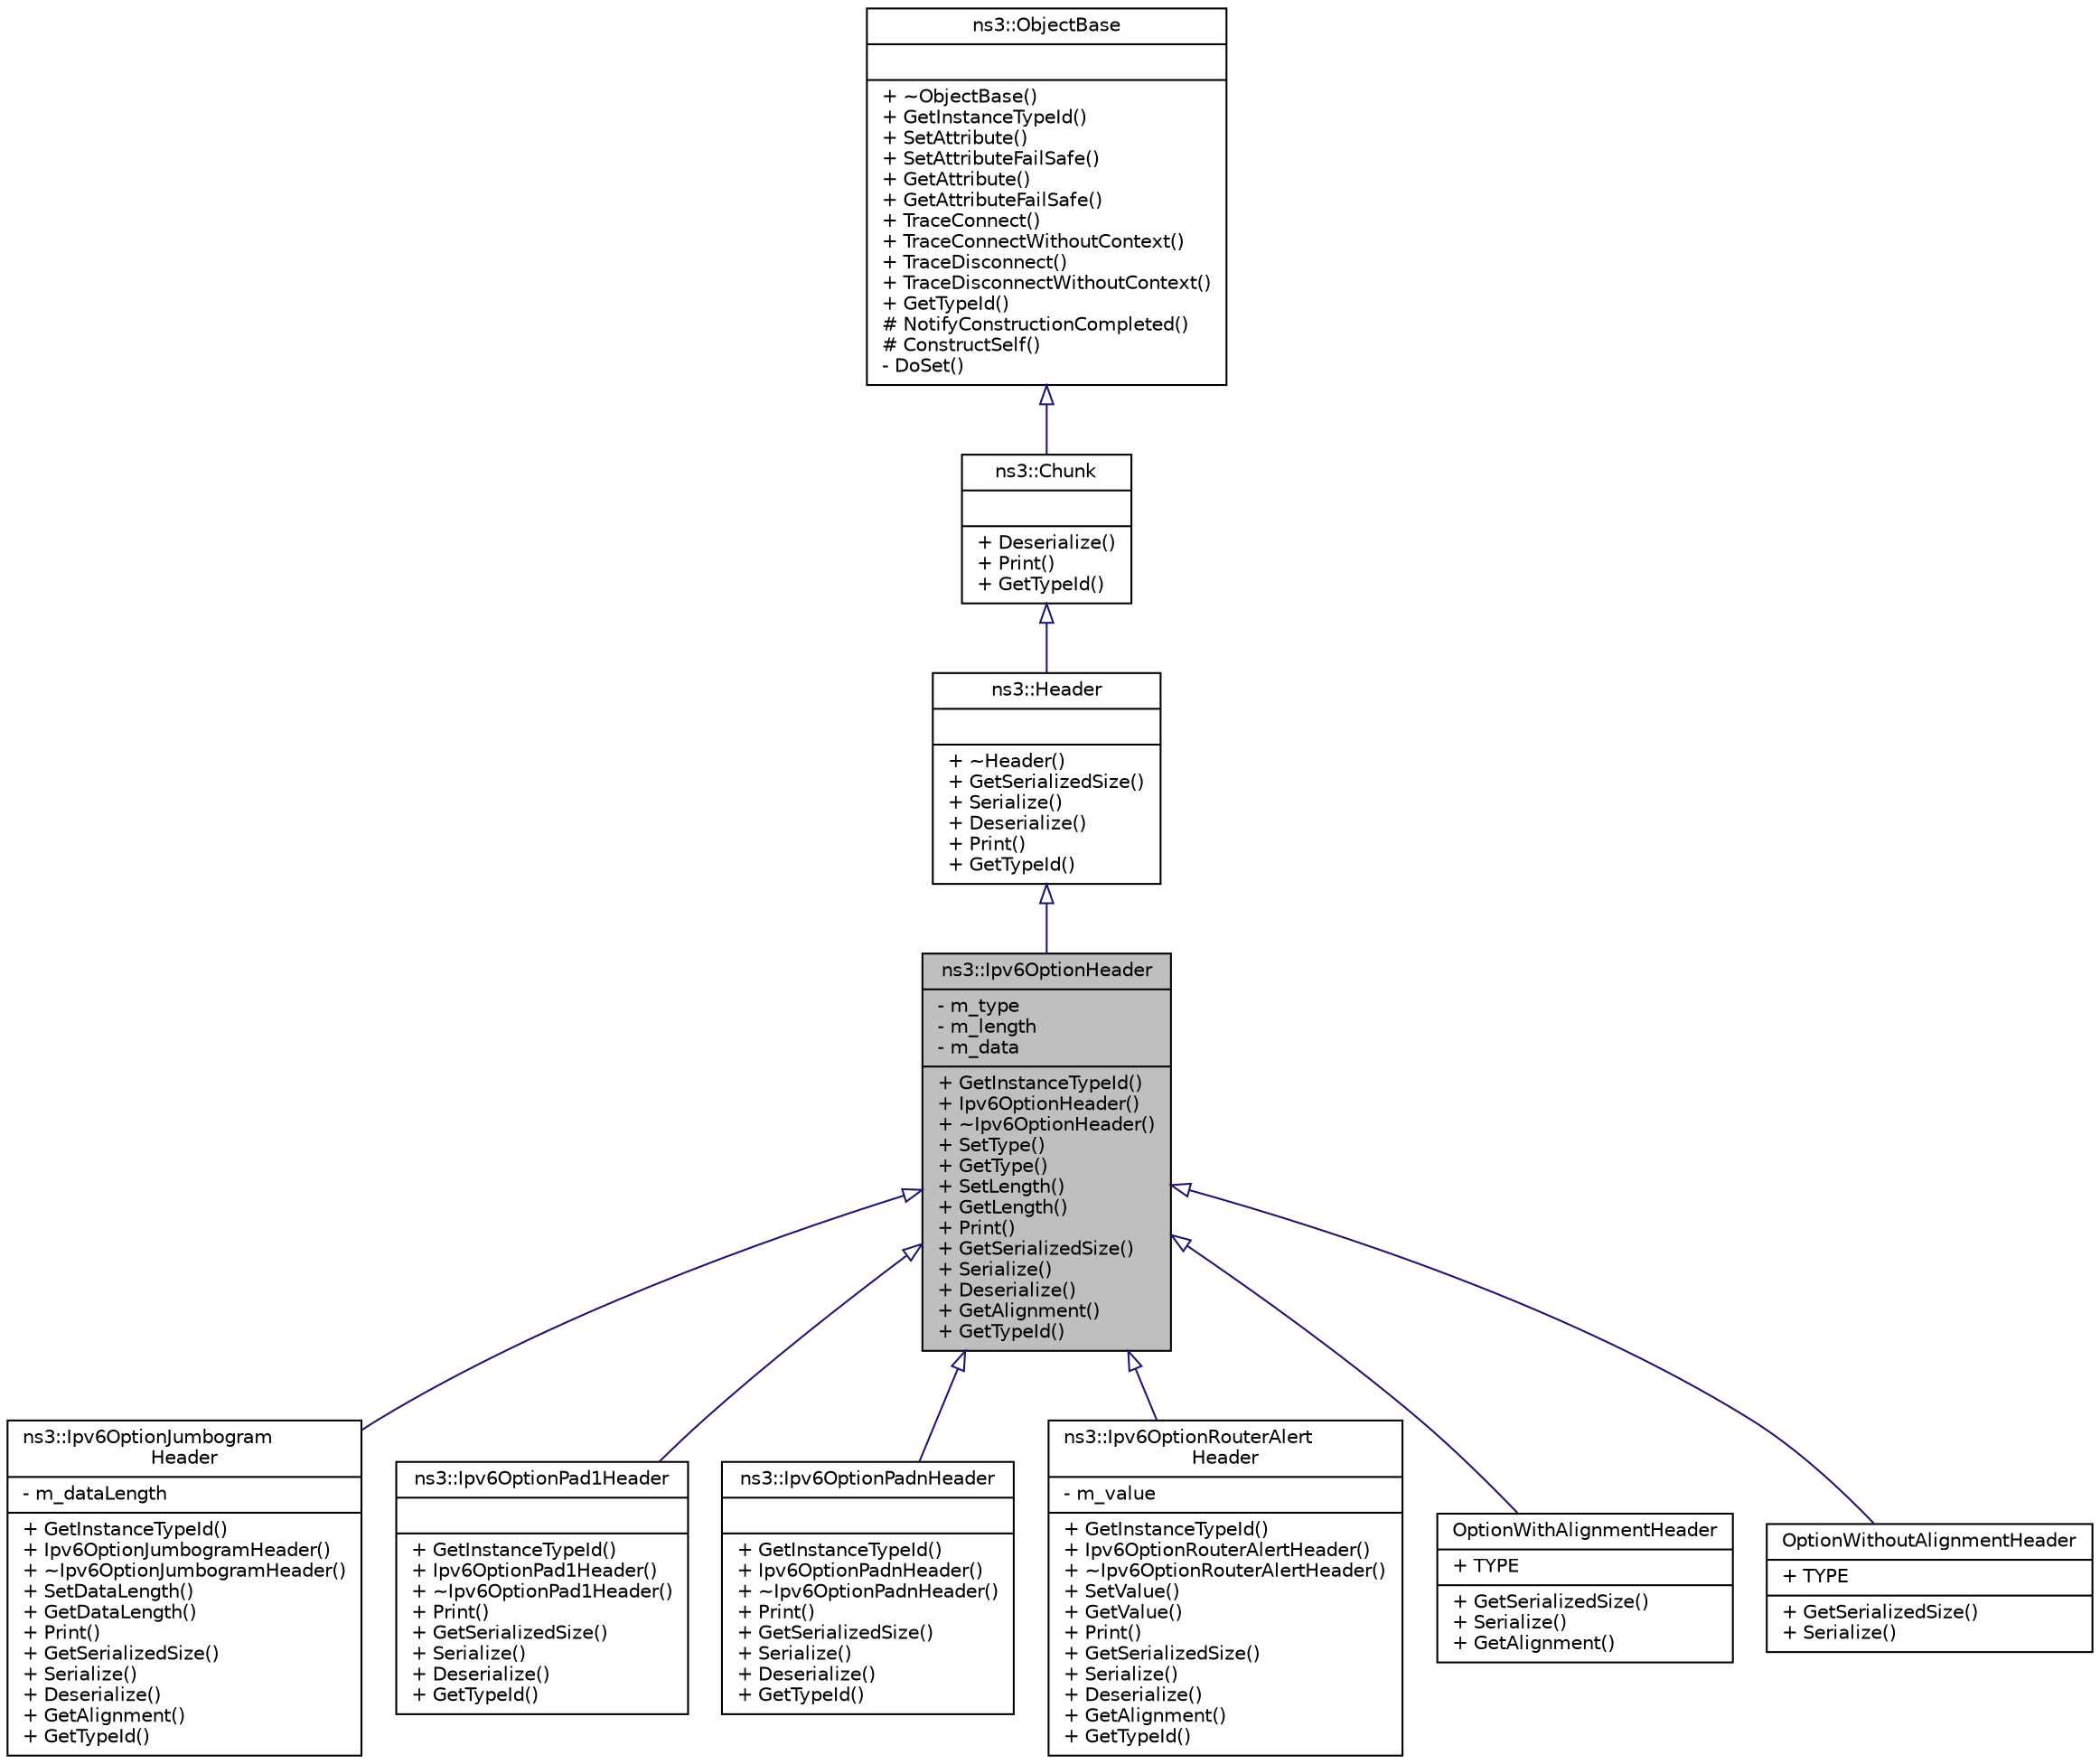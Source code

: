 digraph "ns3::Ipv6OptionHeader"
{
  edge [fontname="Helvetica",fontsize="10",labelfontname="Helvetica",labelfontsize="10"];
  node [fontname="Helvetica",fontsize="10",shape=record];
  Node1 [label="{ns3::Ipv6OptionHeader\n|- m_type\l- m_length\l- m_data\l|+ GetInstanceTypeId()\l+ Ipv6OptionHeader()\l+ ~Ipv6OptionHeader()\l+ SetType()\l+ GetType()\l+ SetLength()\l+ GetLength()\l+ Print()\l+ GetSerializedSize()\l+ Serialize()\l+ Deserialize()\l+ GetAlignment()\l+ GetTypeId()\l}",height=0.2,width=0.4,color="black", fillcolor="grey75", style="filled", fontcolor="black"];
  Node2 -> Node1 [dir="back",color="midnightblue",fontsize="10",style="solid",arrowtail="onormal"];
  Node2 [label="{ns3::Header\n||+ ~Header()\l+ GetSerializedSize()\l+ Serialize()\l+ Deserialize()\l+ Print()\l+ GetTypeId()\l}",height=0.2,width=0.4,color="black", fillcolor="white", style="filled",URL="$d6/dae/classns3_1_1Header.html",tooltip="Protocol header serialization and deserialization. "];
  Node3 -> Node2 [dir="back",color="midnightblue",fontsize="10",style="solid",arrowtail="onormal"];
  Node3 [label="{ns3::Chunk\n||+ Deserialize()\l+ Print()\l+ GetTypeId()\l}",height=0.2,width=0.4,color="black", fillcolor="white", style="filled",URL="$d7/d9b/classns3_1_1Chunk.html",tooltip="abstract base class for ns3::Header and ns3::Trailer "];
  Node4 -> Node3 [dir="back",color="midnightblue",fontsize="10",style="solid",arrowtail="onormal"];
  Node4 [label="{ns3::ObjectBase\n||+ ~ObjectBase()\l+ GetInstanceTypeId()\l+ SetAttribute()\l+ SetAttributeFailSafe()\l+ GetAttribute()\l+ GetAttributeFailSafe()\l+ TraceConnect()\l+ TraceConnectWithoutContext()\l+ TraceDisconnect()\l+ TraceDisconnectWithoutContext()\l+ GetTypeId()\l# NotifyConstructionCompleted()\l# ConstructSelf()\l- DoSet()\l}",height=0.2,width=0.4,color="black", fillcolor="white", style="filled",URL="$d2/dac/classns3_1_1ObjectBase.html",tooltip="Anchor the ns-3 type and attribute system. "];
  Node1 -> Node5 [dir="back",color="midnightblue",fontsize="10",style="solid",arrowtail="onormal"];
  Node5 [label="{ns3::Ipv6OptionJumbogram\lHeader\n|- m_dataLength\l|+ GetInstanceTypeId()\l+ Ipv6OptionJumbogramHeader()\l+ ~Ipv6OptionJumbogramHeader()\l+ SetDataLength()\l+ GetDataLength()\l+ Print()\l+ GetSerializedSize()\l+ Serialize()\l+ Deserialize()\l+ GetAlignment()\l+ GetTypeId()\l}",height=0.2,width=0.4,color="black", fillcolor="white", style="filled",URL="$d0/db7/classns3_1_1Ipv6OptionJumbogramHeader.html",tooltip="Header of IPv6 Option Jumbogram. "];
  Node1 -> Node6 [dir="back",color="midnightblue",fontsize="10",style="solid",arrowtail="onormal"];
  Node6 [label="{ns3::Ipv6OptionPad1Header\n||+ GetInstanceTypeId()\l+ Ipv6OptionPad1Header()\l+ ~Ipv6OptionPad1Header()\l+ Print()\l+ GetSerializedSize()\l+ Serialize()\l+ Deserialize()\l+ GetTypeId()\l}",height=0.2,width=0.4,color="black", fillcolor="white", style="filled",URL="$d1/dbf/classns3_1_1Ipv6OptionPad1Header.html",tooltip="Header of IPv6 Option Pad1. "];
  Node1 -> Node7 [dir="back",color="midnightblue",fontsize="10",style="solid",arrowtail="onormal"];
  Node7 [label="{ns3::Ipv6OptionPadnHeader\n||+ GetInstanceTypeId()\l+ Ipv6OptionPadnHeader()\l+ ~Ipv6OptionPadnHeader()\l+ Print()\l+ GetSerializedSize()\l+ Serialize()\l+ Deserialize()\l+ GetTypeId()\l}",height=0.2,width=0.4,color="black", fillcolor="white", style="filled",URL="$dd/d2f/classns3_1_1Ipv6OptionPadnHeader.html",tooltip="Header of IPv6 Option Padn. "];
  Node1 -> Node8 [dir="back",color="midnightblue",fontsize="10",style="solid",arrowtail="onormal"];
  Node8 [label="{ns3::Ipv6OptionRouterAlert\lHeader\n|- m_value\l|+ GetInstanceTypeId()\l+ Ipv6OptionRouterAlertHeader()\l+ ~Ipv6OptionRouterAlertHeader()\l+ SetValue()\l+ GetValue()\l+ Print()\l+ GetSerializedSize()\l+ Serialize()\l+ Deserialize()\l+ GetAlignment()\l+ GetTypeId()\l}",height=0.2,width=0.4,color="black", fillcolor="white", style="filled",URL="$d2/da8/classns3_1_1Ipv6OptionRouterAlertHeader.html",tooltip="Header of IPv6 Option Router Alert. "];
  Node1 -> Node9 [dir="back",color="midnightblue",fontsize="10",style="solid",arrowtail="onormal"];
  Node9 [label="{OptionWithAlignmentHeader\n|+ TYPE\l|+ GetSerializedSize()\l+ Serialize()\l+ GetAlignment()\l}",height=0.2,width=0.4,color="black", fillcolor="white", style="filled",URL="$d6/d09/classOptionWithAlignmentHeader.html",tooltip="IPv6 extensions Test: Option with alignement. "];
  Node1 -> Node10 [dir="back",color="midnightblue",fontsize="10",style="solid",arrowtail="onormal"];
  Node10 [label="{OptionWithoutAlignmentHeader\n|+ TYPE\l|+ GetSerializedSize()\l+ Serialize()\l}",height=0.2,width=0.4,color="black", fillcolor="white", style="filled",URL="$de/d5d/classOptionWithoutAlignmentHeader.html",tooltip="IPv6 extensions Test: Option without alignment. "];
}
